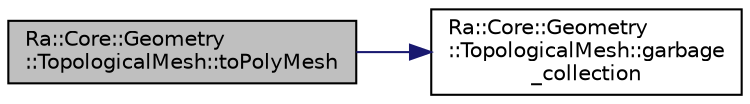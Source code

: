 digraph "Ra::Core::Geometry::TopologicalMesh::toPolyMesh"
{
 // INTERACTIVE_SVG=YES
 // LATEX_PDF_SIZE
  edge [fontname="Helvetica",fontsize="10",labelfontname="Helvetica",labelfontsize="10"];
  node [fontname="Helvetica",fontsize="10",shape=record];
  rankdir="LR";
  Node1 [label="Ra::Core::Geometry\l::TopologicalMesh::toPolyMesh",height=0.2,width=0.4,color="black", fillcolor="grey75", style="filled", fontcolor="black",tooltip=" "];
  Node1 -> Node2 [color="midnightblue",fontsize="10",style="solid",fontname="Helvetica"];
  Node2 [label="Ra::Core::Geometry\l::TopologicalMesh::garbage\l_collection",height=0.2,width=0.4,color="black", fillcolor="white", style="filled",URL="$classRa_1_1Core_1_1Geometry_1_1TopologicalMesh.html#ad0eb9c1c7711f3aa24ad612b339942bc",tooltip="Remove deleted element from the mesh, including wedges."];
}
